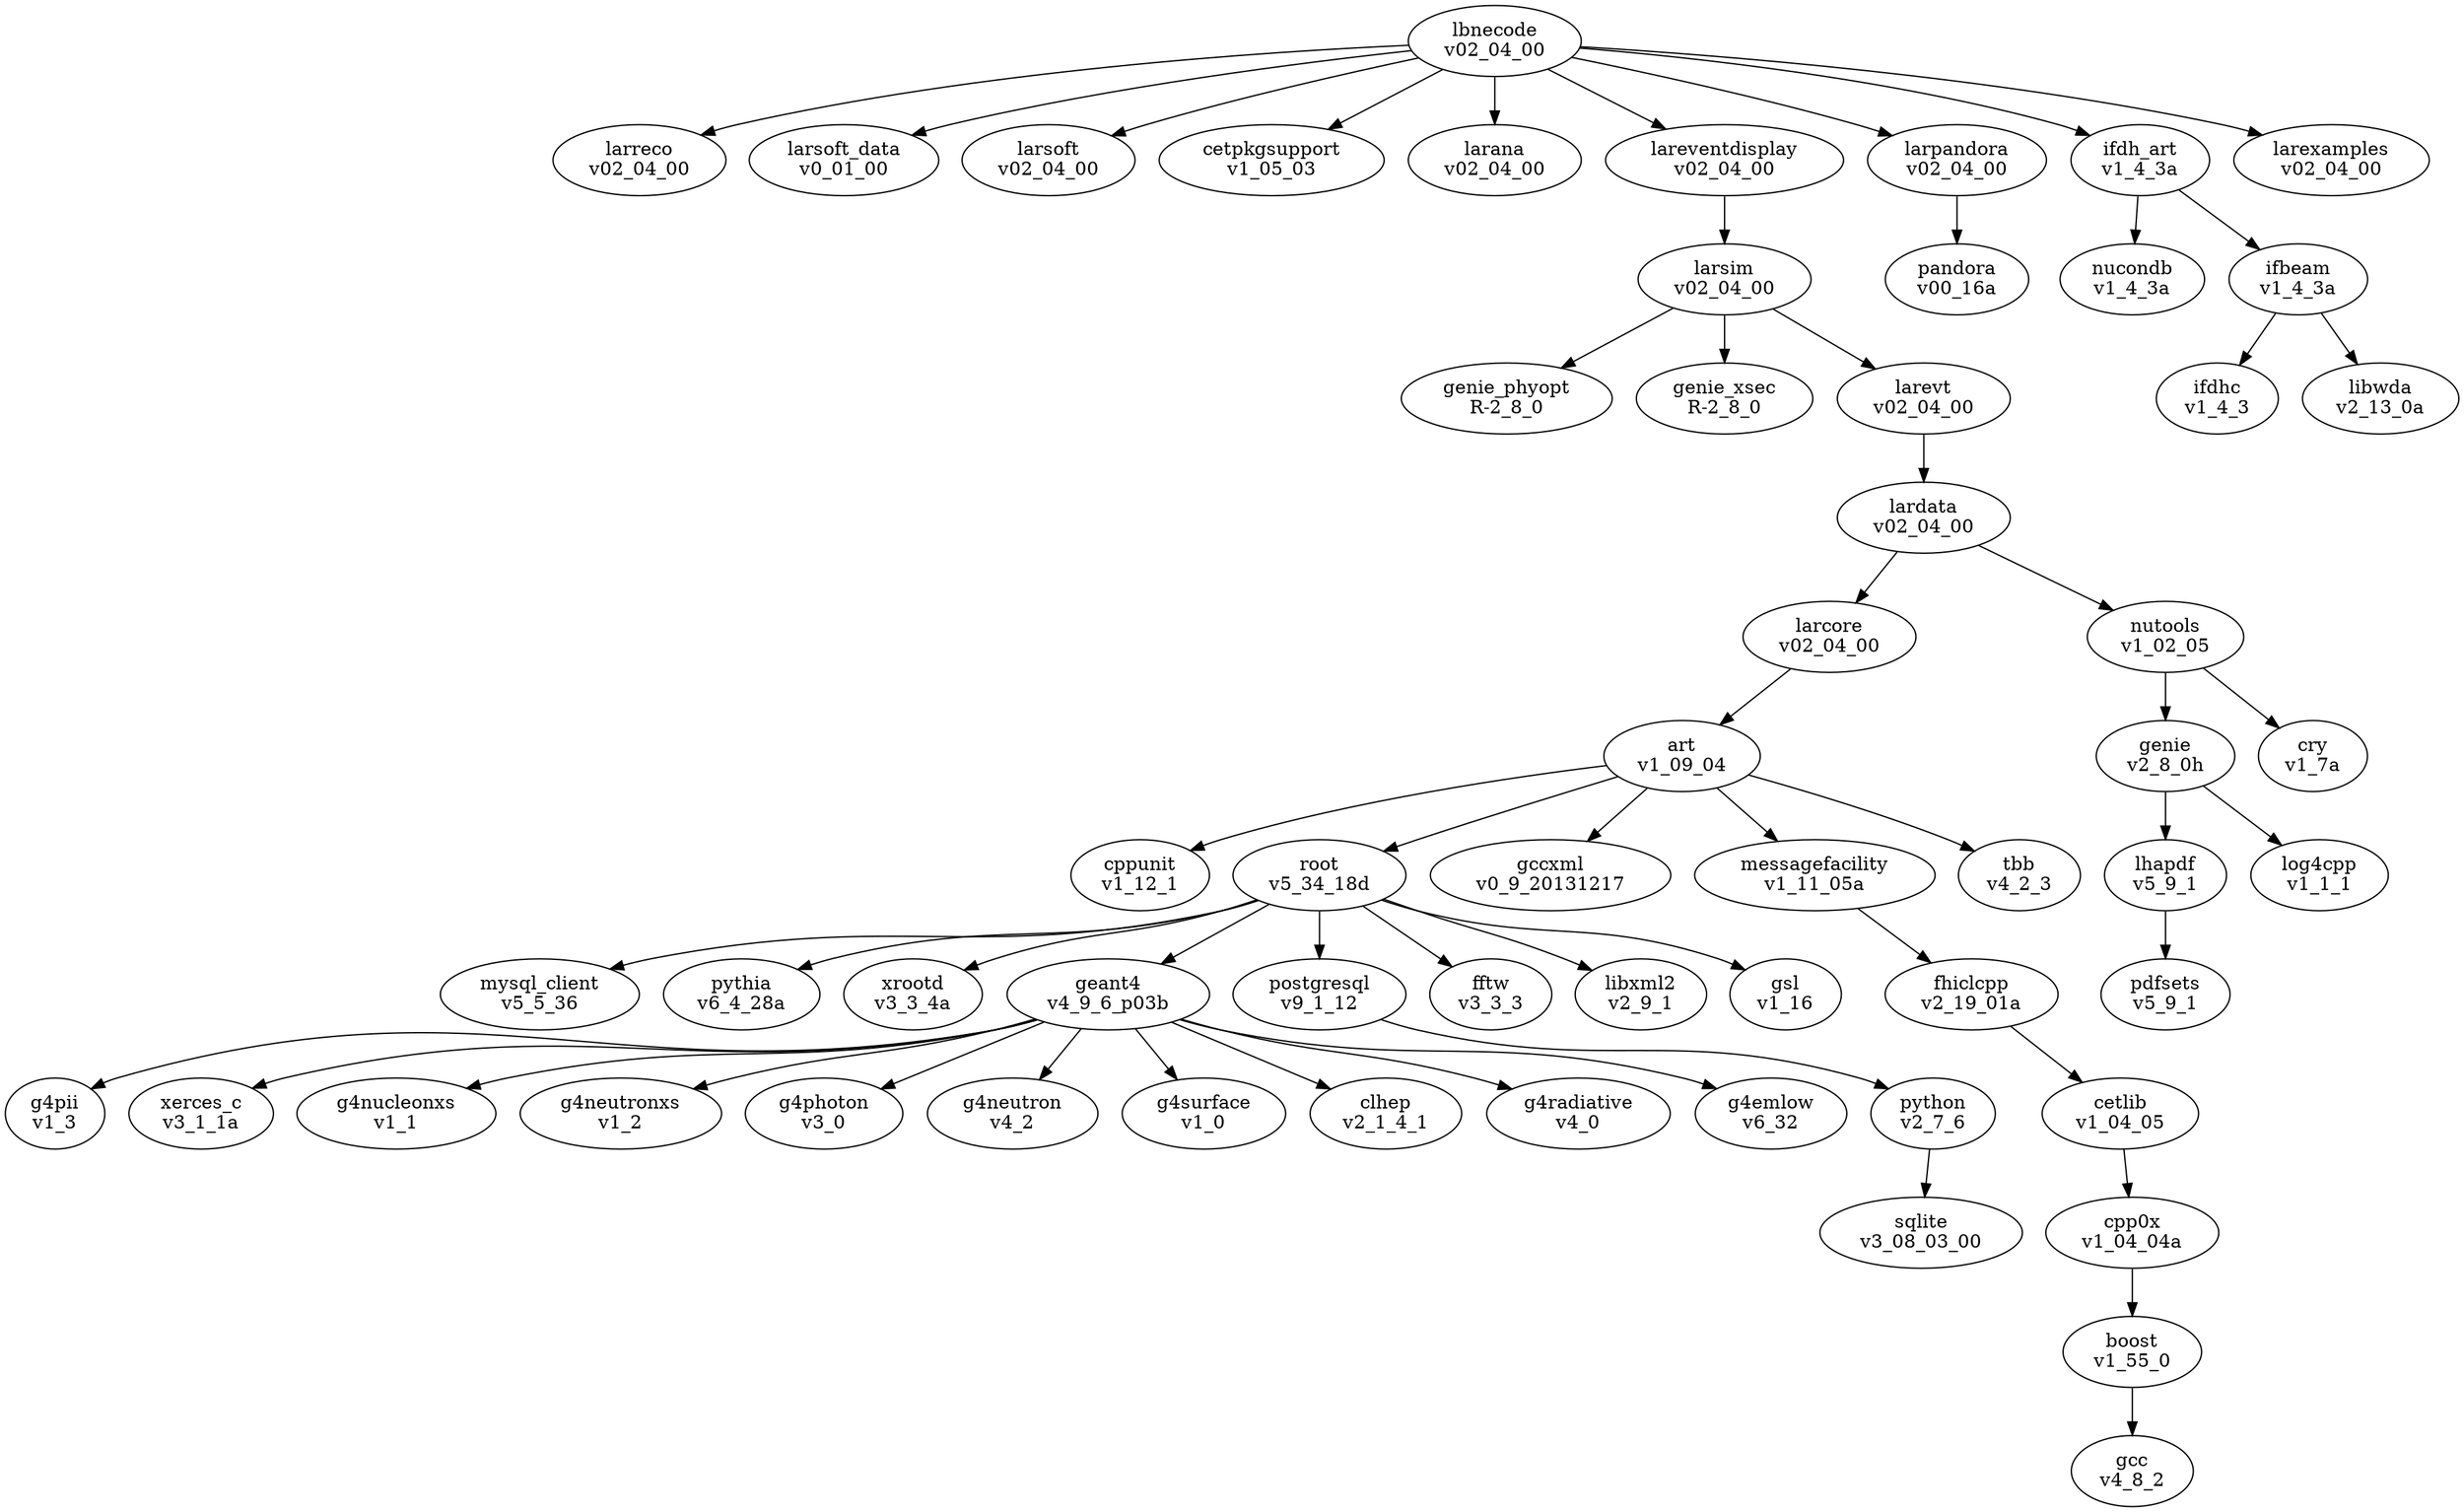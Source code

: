 digraph G {
  g4pii_v1_3 [label="g4pii\nv1_3"];
  cpp0x_v1_04_04a [label="cpp0x\nv1_04_04a"];
  boost_v1_55_0 [label="boost\nv1_55_0"];
  larcore_v02_04_00 [label="larcore\nv02_04_00"];
  genie_v2_8_0h [label="genie\nv2_8_0h"];
  cetlib_v1_04_05 [label="cetlib\nv1_04_05"];
  larreco_v02_04_00 [label="larreco\nv02_04_00"];
  fhiclcpp_v2_19_01a [label="fhiclcpp\nv2_19_01a"];
  nucondb_v1_4_3a [label="nucondb\nv1_4_3a"];
  xerces_c_v3_1_1a [label="xerces_c\nv3_1_1a"];
  genie_phyopt_R_2_8_0 [label="genie_phyopt\nR-2_8_0"];
  g4nucleonxs_v1_1 [label="g4nucleonxs\nv1_1"];
  mysql_client_v5_5_36 [label="mysql_client\nv5_5_36"];
  g4neutronxs_v1_2 [label="g4neutronxs\nv1_2"];
  lbnecode_v02_04_00 [label="lbnecode\nv02_04_00"];
  lhapdf_v5_9_1 [label="lhapdf\nv5_9_1"];
  log4cpp_v1_1_1 [label="log4cpp\nv1_1_1"];
  larsoft_data_v0_01_00 [label="larsoft_data\nv0_01_00"];
  cppunit_v1_12_1 [label="cppunit\nv1_12_1"];
  cry_v1_7a [label="cry\nv1_7a"];
  pythia_v6_4_28a [label="pythia\nv6_4_28a"];
  lardata_v02_04_00 [label="lardata\nv02_04_00"];
  xrootd_v3_3_4a [label="xrootd\nv3_3_4a"];
  larsoft_v02_04_00 [label="larsoft\nv02_04_00"];
  ifdhc_v1_4_3 [label="ifdhc\nv1_4_3"];
  nutools_v1_02_05 [label="nutools\nv1_02_05"];
  root_v5_34_18d [label="root\nv5_34_18d"];
  g4photon_v3_0 [label="g4photon\nv3_0"];
  gccxml_v0_9_20131217 [label="gccxml\nv0_9_20131217"];
  gcc_v4_8_2 [label="gcc\nv4_8_2"];
  pandora_v00_16a [label="pandora\nv00_16a"];
  geant4_v4_9_6_p03b [label="geant4\nv4_9_6_p03b"];
  g4neutron_v4_2 [label="g4neutron\nv4_2"];
  genie_xsec_R_2_8_0 [label="genie_xsec\nR-2_8_0"];
  g4surface_v1_0 [label="g4surface\nv1_0"];
  ifbeam_v1_4_3a [label="ifbeam\nv1_4_3a"];
  larevt_v02_04_00 [label="larevt\nv02_04_00"];
  pdfsets_v5_9_1 [label="pdfsets\nv5_9_1"];
  python_v2_7_6 [label="python\nv2_7_6"];
  art_v1_09_04 [label="art\nv1_09_04"];
  libwda_v2_13_0a [label="libwda\nv2_13_0a"];
  clhep_v2_1_4_1 [label="clhep\nv2_1_4_1"];
  g4radiative_v4_0 [label="g4radiative\nv4_0"];
  cetpkgsupport_v1_05_03 [label="cetpkgsupport\nv1_05_03"];
  postgresql_v9_1_12 [label="postgresql\nv9_1_12"];
  fftw_v3_3_3 [label="fftw\nv3_3_3"];
  sqlite_v3_08_03_00 [label="sqlite\nv3_08_03_00"];
  larana_v02_04_00 [label="larana\nv02_04_00"];
  lareventdisplay_v02_04_00 [label="lareventdisplay\nv02_04_00"];
  libxml2_v2_9_1 [label="libxml2\nv2_9_1"];
  messagefacility_v1_11_05a [label="messagefacility\nv1_11_05a"];
  larsim_v02_04_00 [label="larsim\nv02_04_00"];
  gsl_v1_16 [label="gsl\nv1_16"];
  larpandora_v02_04_00 [label="larpandora\nv02_04_00"];
  g4emlow_v6_32 [label="g4emlow\nv6_32"];
  ifdh_art_v1_4_3a [label="ifdh_art\nv1_4_3a"];
  tbb_v4_2_3 [label="tbb\nv4_2_3"];
  larexamples_v02_04_00 [label="larexamples\nv02_04_00"];

  cpp0x_v1_04_04a -> boost_v1_55_0;
  boost_v1_55_0 -> gcc_v4_8_2;
  larcore_v02_04_00 -> art_v1_09_04;
  genie_v2_8_0h -> log4cpp_v1_1_1;
  genie_v2_8_0h -> lhapdf_v5_9_1;
  cetlib_v1_04_05 -> cpp0x_v1_04_04a;
  fhiclcpp_v2_19_01a -> cetlib_v1_04_05;
  lbnecode_v02_04_00 -> cetpkgsupport_v1_05_03;
  lbnecode_v02_04_00 -> larana_v02_04_00;
  lbnecode_v02_04_00 -> lareventdisplay_v02_04_00;
  lbnecode_v02_04_00 -> larsoft_data_v0_01_00;
  lbnecode_v02_04_00 -> larreco_v02_04_00;
  lbnecode_v02_04_00 -> ifdh_art_v1_4_3a;
  lbnecode_v02_04_00 -> larpandora_v02_04_00;
  lbnecode_v02_04_00 -> larexamples_v02_04_00;
  lbnecode_v02_04_00 -> larsoft_v02_04_00;
  lhapdf_v5_9_1 -> pdfsets_v5_9_1;
  lardata_v02_04_00 -> larcore_v02_04_00;
  lardata_v02_04_00 -> nutools_v1_02_05;
  nutools_v1_02_05 -> cry_v1_7a;
  nutools_v1_02_05 -> genie_v2_8_0h;
  root_v5_34_18d -> postgresql_v9_1_12;
  root_v5_34_18d -> fftw_v3_3_3;
  root_v5_34_18d -> libxml2_v2_9_1;
  root_v5_34_18d -> geant4_v4_9_6_p03b;
  root_v5_34_18d -> mysql_client_v5_5_36;
  root_v5_34_18d -> pythia_v6_4_28a;
  root_v5_34_18d -> xrootd_v3_3_4a;
  root_v5_34_18d -> gsl_v1_16;
  geant4_v4_9_6_p03b -> g4photon_v3_0;
  geant4_v4_9_6_p03b -> g4pii_v1_3;
  geant4_v4_9_6_p03b -> g4neutronxs_v1_2;
  geant4_v4_9_6_p03b -> g4neutron_v4_2;
  geant4_v4_9_6_p03b -> xerces_c_v3_1_1a;
  geant4_v4_9_6_p03b -> g4emlow_v6_32;
  geant4_v4_9_6_p03b -> g4surface_v1_0;
  geant4_v4_9_6_p03b -> g4nucleonxs_v1_1;
  geant4_v4_9_6_p03b -> clhep_v2_1_4_1;
  geant4_v4_9_6_p03b -> g4radiative_v4_0;
  ifbeam_v1_4_3a -> ifdhc_v1_4_3;
  ifbeam_v1_4_3a -> libwda_v2_13_0a;
  larevt_v02_04_00 -> lardata_v02_04_00;
  python_v2_7_6 -> sqlite_v3_08_03_00;
  art_v1_09_04 -> gccxml_v0_9_20131217;
  art_v1_09_04 -> tbb_v4_2_3;
  art_v1_09_04 -> messagefacility_v1_11_05a;
  art_v1_09_04 -> cppunit_v1_12_1;
  art_v1_09_04 -> root_v5_34_18d;
  postgresql_v9_1_12 -> python_v2_7_6;
  lareventdisplay_v02_04_00 -> larsim_v02_04_00;
  messagefacility_v1_11_05a -> fhiclcpp_v2_19_01a;
  larsim_v02_04_00 -> genie_phyopt_R_2_8_0;
  larsim_v02_04_00 -> larevt_v02_04_00;
  larsim_v02_04_00 -> genie_xsec_R_2_8_0;
  larpandora_v02_04_00 -> pandora_v00_16a;
  ifdh_art_v1_4_3a -> nucondb_v1_4_3a;
  ifdh_art_v1_4_3a -> ifbeam_v1_4_3a;
}
